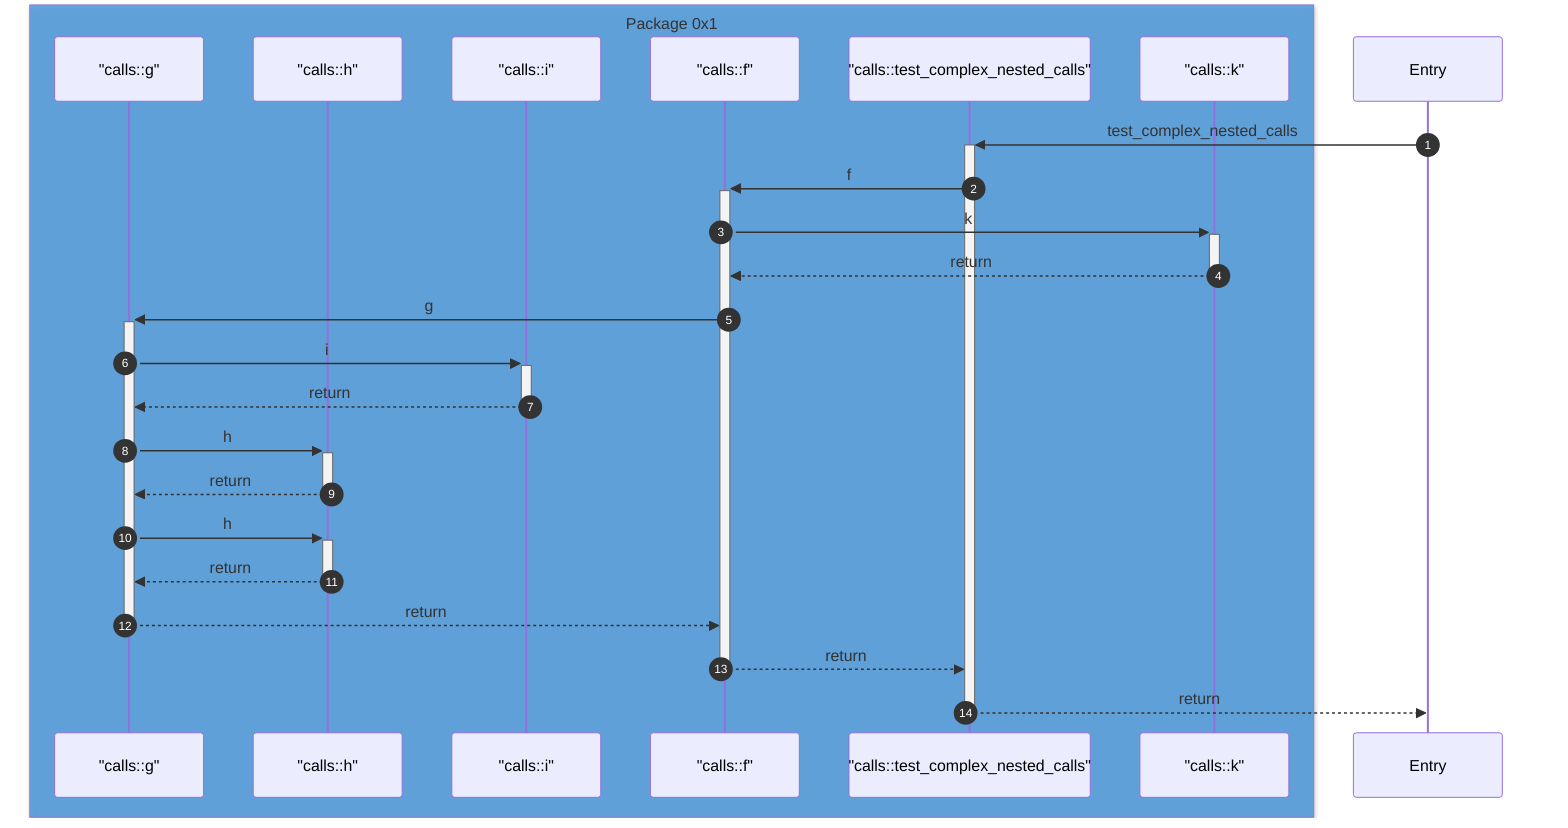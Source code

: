 sequenceDiagram
    autonumber
    box rgba(70, 150, 220, 0.80) Package 0x1
    participant P3 as "calls::g"
    participant P6 as "calls::h"
    participant P4 as "calls::i"
    participant P1 as "calls::f"
    participant P0 as "calls::test_complex_nested_calls"
    participant P2 as "calls::k"
    end
    participant P7 as Entry

    P7->>+P0: test_complex_nested_calls
    P0->>+P1: f
    P1->>+P2: k
    P2-->>-P1: return
    P1->>+P3: g
    P3->>+P4: i
    P4-->>-P3: return
    P3->>+P6: h
    P6-->>-P3: return
    P3->>+P6: h
    P6-->>-P3: return
    P3-->>-P1: return
    P1-->>-P0: return
    P0-->>-P7: return
